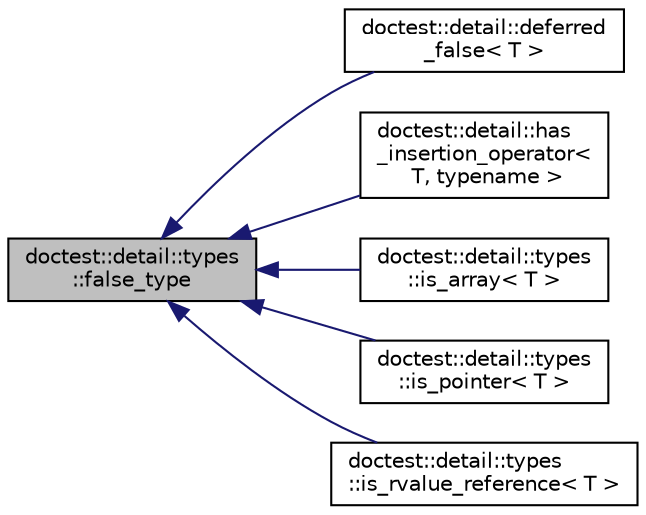 digraph "doctest::detail::types::false_type"
{
 // LATEX_PDF_SIZE
  edge [fontname="Helvetica",fontsize="10",labelfontname="Helvetica",labelfontsize="10"];
  node [fontname="Helvetica",fontsize="10",shape=record];
  rankdir="LR";
  Node1 [label="doctest::detail::types\l::false_type",height=0.2,width=0.4,color="black", fillcolor="grey75", style="filled", fontcolor="black",tooltip=" "];
  Node1 -> Node2 [dir="back",color="midnightblue",fontsize="10",style="solid",fontname="Helvetica"];
  Node2 [label="doctest::detail::deferred\l_false\< T \>",height=0.2,width=0.4,color="black", fillcolor="white", style="filled",URL="$df/d8f/structdoctest_1_1detail_1_1deferred__false.html",tooltip=" "];
  Node1 -> Node3 [dir="back",color="midnightblue",fontsize="10",style="solid",fontname="Helvetica"];
  Node3 [label="doctest::detail::has\l_insertion_operator\<\l T, typename \>",height=0.2,width=0.4,color="black", fillcolor="white", style="filled",URL="$d0/dbd/structdoctest_1_1detail_1_1has__insertion__operator.html",tooltip=" "];
  Node1 -> Node4 [dir="back",color="midnightblue",fontsize="10",style="solid",fontname="Helvetica"];
  Node4 [label="doctest::detail::types\l::is_array\< T \>",height=0.2,width=0.4,color="black", fillcolor="white", style="filled",URL="$dc/d7f/structdoctest_1_1detail_1_1types_1_1is__array.html",tooltip=" "];
  Node1 -> Node5 [dir="back",color="midnightblue",fontsize="10",style="solid",fontname="Helvetica"];
  Node5 [label="doctest::detail::types\l::is_pointer\< T \>",height=0.2,width=0.4,color="black", fillcolor="white", style="filled",URL="$d9/d70/structdoctest_1_1detail_1_1types_1_1is__pointer.html",tooltip=" "];
  Node1 -> Node6 [dir="back",color="midnightblue",fontsize="10",style="solid",fontname="Helvetica"];
  Node6 [label="doctest::detail::types\l::is_rvalue_reference\< T \>",height=0.2,width=0.4,color="black", fillcolor="white", style="filled",URL="$d8/d5e/structdoctest_1_1detail_1_1types_1_1is__rvalue__reference.html",tooltip=" "];
}
